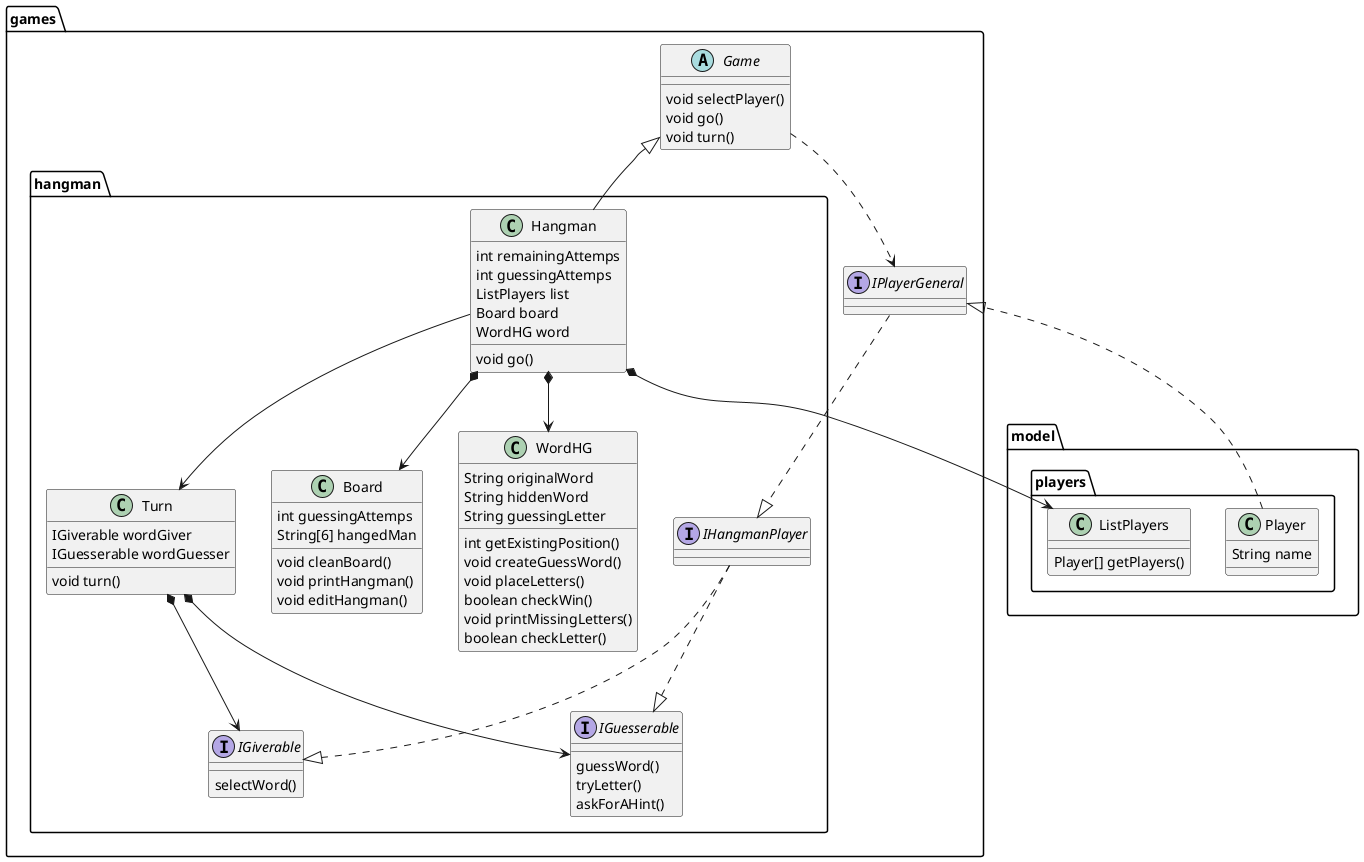 @startuml ClassTicTacToe


package games {

abstract Game {
    void selectPlayer()
    void go()
    void turn()
}

interface IPlayerGeneral{}

package hangman {

    class Hangman{
        int remainingAttemps
        int guessingAttemps
        ListPlayers list
        Board board
        WordHG word
        void go()
    }

    class Board {
        int guessingAttemps
        String[6] hangedMan
        void cleanBoard()
        void printHangman()
        void editHangman()

    }

    class WordHG{
        String originalWord
        String hiddenWord
        String guessingLetter
        int getExistingPosition()
        void createGuessWord()
        void placeLetters()
        boolean checkWin()
        void printMissingLetters()
        boolean checkLetter()
    }

    class Turn{
        IGiverable wordGiver
        IGuesserable wordGuesser
        void turn()
    }

    interface IHangmanPlayer{}

    interface IGiverable{
        selectWord()
    }

    interface IGuesserable{
        guessWord()
        tryLetter()
        askForAHint()
    }

}

}

package model {

    package players {

        class Player {
            String name
        }
        
        class ListPlayers{
            Player[] getPlayers()
        }

    }

}

Player ..|> IPlayerGeneral

Hangman *--> ListPlayers
Hangman *--> Board
Hangman *--> WordHG
Hangman --> Turn

IPlayerGeneral ..|> IHangmanPlayer
IHangmanPlayer ..|> IGiverable
IHangmanPlayer ..|> IGuesserable

Game ..> IPlayerGeneral

Turn *--> IGiverable
Turn *--> IGuesserable

Hangman -up-|> Game



@enduml